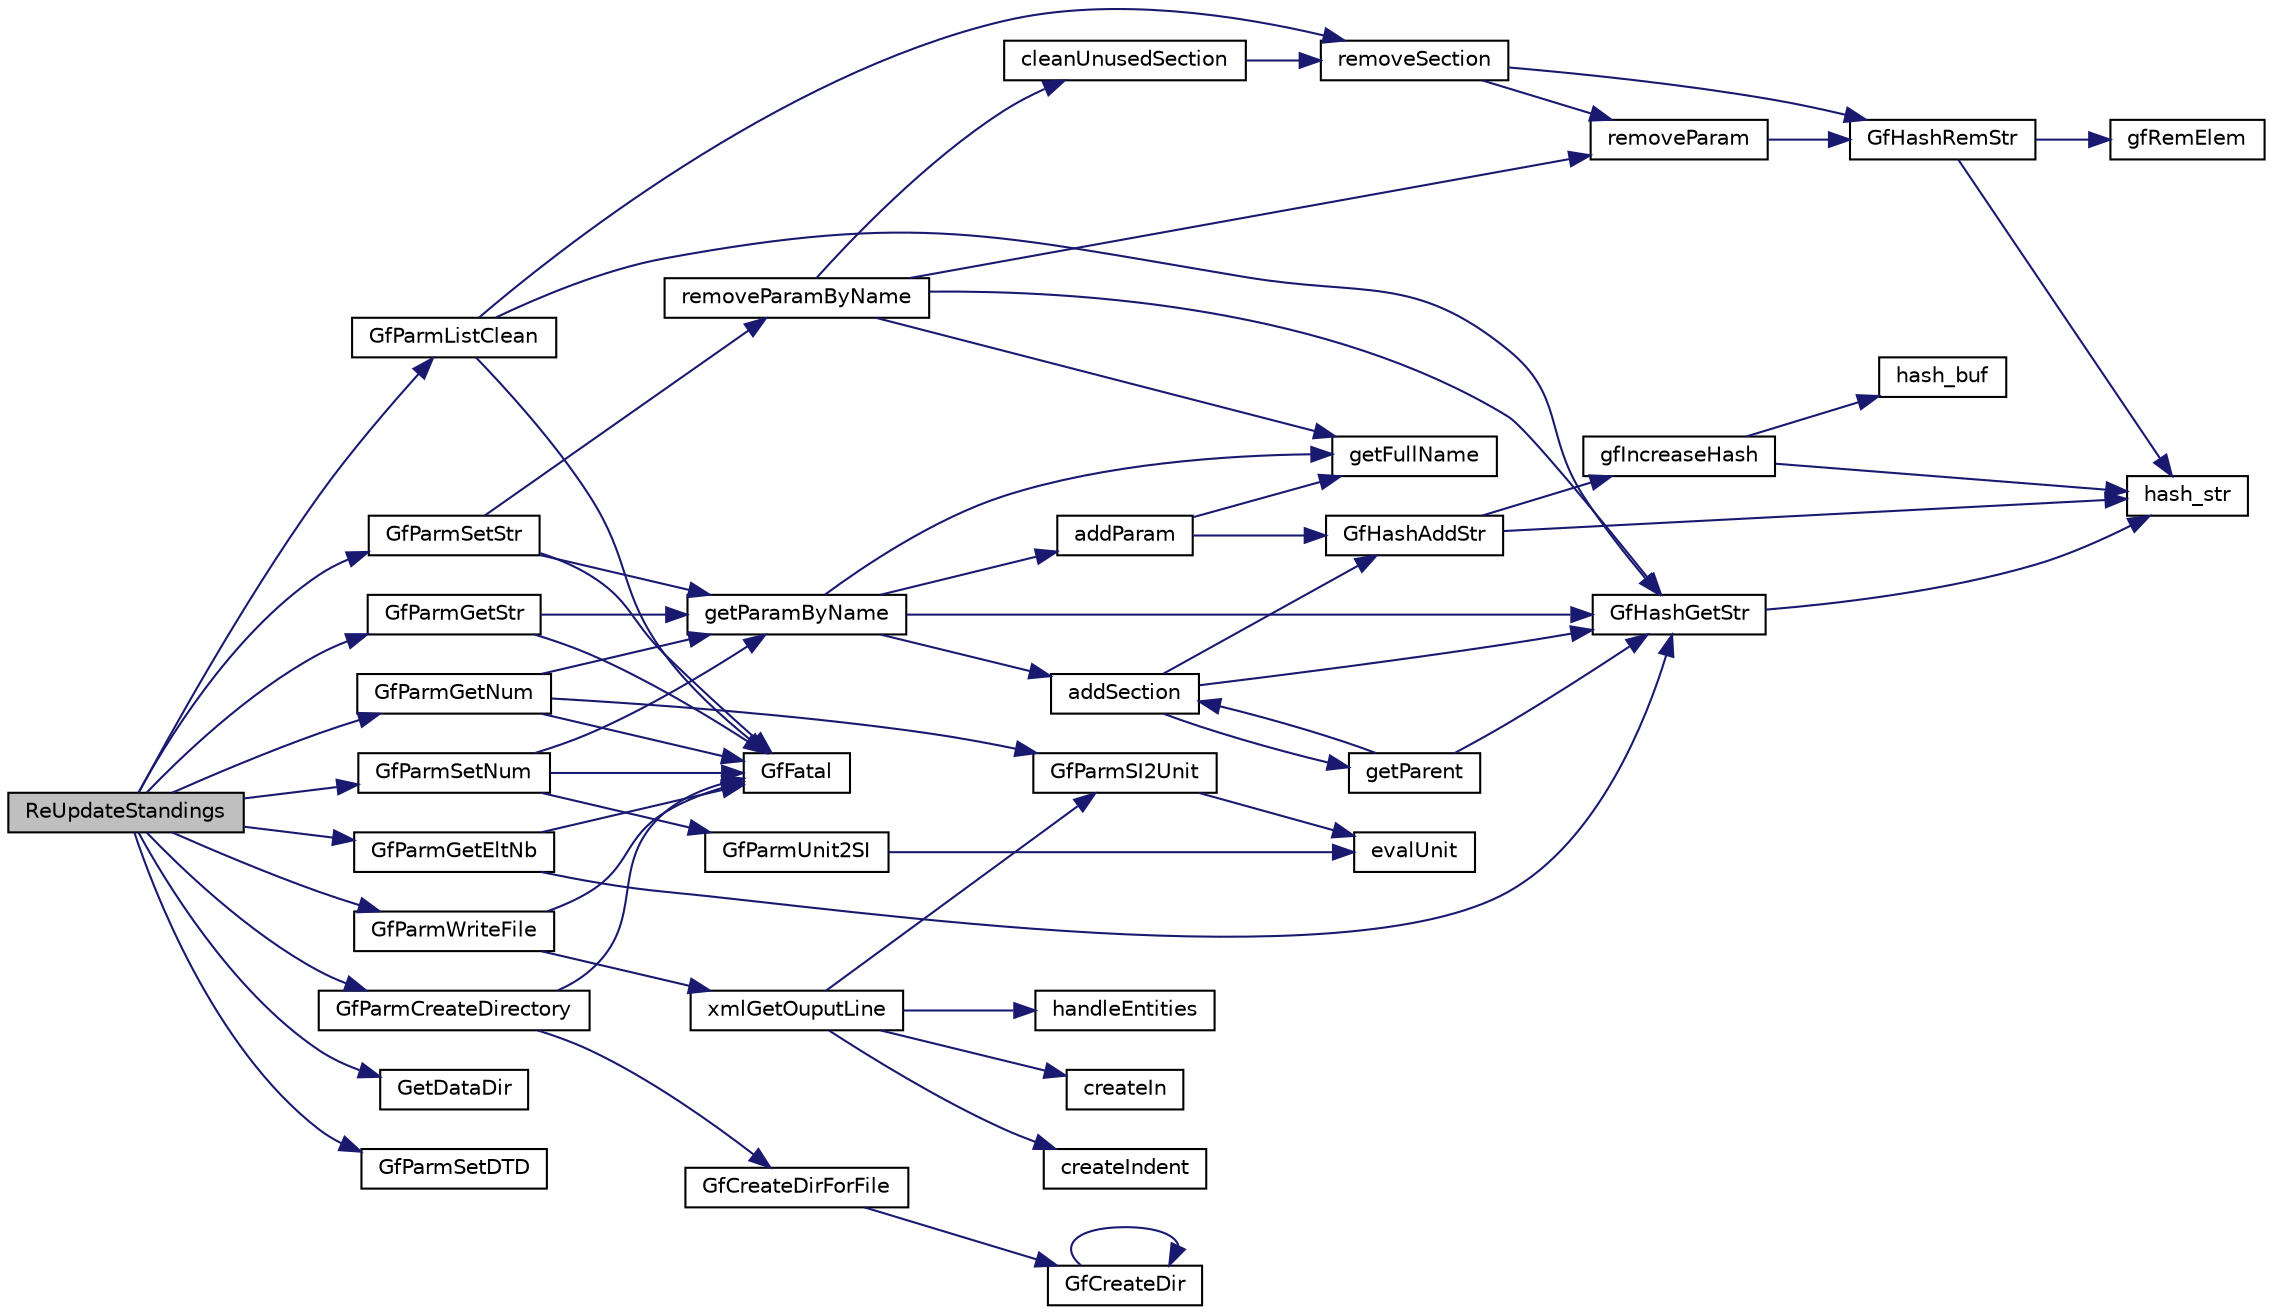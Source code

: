 digraph "ReUpdateStandings"
{
  edge [fontname="Helvetica",fontsize="10",labelfontname="Helvetica",labelfontsize="10"];
  node [fontname="Helvetica",fontsize="10",shape=record];
  rankdir="LR";
  Node1 [label="ReUpdateStandings",height=0.2,width=0.4,color="black", fillcolor="grey75", style="filled", fontcolor="black"];
  Node1 -> Node2 [color="midnightblue",fontsize="10",style="solid",fontname="Helvetica"];
  Node2 [label="GfParmGetEltNb",height=0.2,width=0.4,color="black", fillcolor="white", style="filled",URL="$group__paramslist.html#ga8e57c951dca972b605a7978baa11c41b",tooltip="Count the number of subsections in a section in the parameter set handle. "];
  Node2 -> Node3 [color="midnightblue",fontsize="10",style="solid",fontname="Helvetica"];
  Node3 [label="GfFatal",height=0.2,width=0.4,color="black", fillcolor="white", style="filled",URL="$tgf_8h.html#a927c58e55400ef72e0e54548b26f973d"];
  Node2 -> Node4 [color="midnightblue",fontsize="10",style="solid",fontname="Helvetica"];
  Node4 [label="GfHashGetStr",height=0.2,width=0.4,color="black", fillcolor="white", style="filled",URL="$group__hash.html#ga4e47f57400b95ab9b6fe918c123fdb26",tooltip="Get the user data associated with a string key. "];
  Node4 -> Node5 [color="midnightblue",fontsize="10",style="solid",fontname="Helvetica"];
  Node5 [label="hash_str",height=0.2,width=0.4,color="black", fillcolor="white", style="filled",URL="$hash_8cpp.html#a54816daefc845f0b3ade33c7243c6b71"];
  Node1 -> Node6 [color="midnightblue",fontsize="10",style="solid",fontname="Helvetica"];
  Node6 [label="GfParmGetStr",height=0.2,width=0.4,color="black", fillcolor="white", style="filled",URL="$group__paramsdata.html#gaa37bfd1fabd03d24fd50812c2330fa12",tooltip="Get a string parameter from the parameter set handle. "];
  Node6 -> Node3 [color="midnightblue",fontsize="10",style="solid",fontname="Helvetica"];
  Node6 -> Node7 [color="midnightblue",fontsize="10",style="solid",fontname="Helvetica"];
  Node7 [label="getParamByName",height=0.2,width=0.4,color="black", fillcolor="white", style="filled",URL="$group__paramshelper.html#gad76ca407ee6b618e69f80c80aa319d63",tooltip="Helper function to get (or create) a parameter by name. "];
  Node7 -> Node8 [color="midnightblue",fontsize="10",style="solid",fontname="Helvetica"];
  Node8 [label="getFullName",height=0.2,width=0.4,color="black", fillcolor="white", style="filled",URL="$group__paramshelper.html#gaf12253922391ef1139cd12f2a0ffa5ea",tooltip="Helper function to get the full name of a parameter (full name: \"sectionName/paramName\"). "];
  Node7 -> Node4 [color="midnightblue",fontsize="10",style="solid",fontname="Helvetica"];
  Node7 -> Node9 [color="midnightblue",fontsize="10",style="solid",fontname="Helvetica"];
  Node9 [label="addSection",height=0.2,width=0.4,color="black", fillcolor="white", style="filled",URL="$group__paramshelper.html#ga56946944d68598d938e65db86ce1221f",tooltip="Helper function to add a section to a parameter set. "];
  Node9 -> Node4 [color="midnightblue",fontsize="10",style="solid",fontname="Helvetica"];
  Node9 -> Node10 [color="midnightblue",fontsize="10",style="solid",fontname="Helvetica"];
  Node10 [label="getParent",height=0.2,width=0.4,color="black", fillcolor="white", style="filled",URL="$group__paramshelper.html#ga6d2007ad14ed22efb2237f09c9c2649a",tooltip="Helper function to get (or create if not found) parent section of section given in sectionName..."];
  Node10 -> Node4 [color="midnightblue",fontsize="10",style="solid",fontname="Helvetica"];
  Node10 -> Node9 [color="midnightblue",fontsize="10",style="solid",fontname="Helvetica"];
  Node9 -> Node11 [color="midnightblue",fontsize="10",style="solid",fontname="Helvetica"];
  Node11 [label="GfHashAddStr",height=0.2,width=0.4,color="black", fillcolor="white", style="filled",URL="$group__hash.html#gaa7a49ed4d630a0a86a829bd8f77f75f6",tooltip="Add an element with a string key to a hash table. "];
  Node11 -> Node12 [color="midnightblue",fontsize="10",style="solid",fontname="Helvetica"];
  Node12 [label="gfIncreaseHash",height=0.2,width=0.4,color="black", fillcolor="white", style="filled",URL="$hash_8cpp.html#a7089850595ee0480361e87214ffc7832",tooltip="Double the size of the hash table. "];
  Node12 -> Node5 [color="midnightblue",fontsize="10",style="solid",fontname="Helvetica"];
  Node12 -> Node13 [color="midnightblue",fontsize="10",style="solid",fontname="Helvetica"];
  Node13 [label="hash_buf",height=0.2,width=0.4,color="black", fillcolor="white", style="filled",URL="$hash_8cpp.html#aa16fb46e5085f561f005052d0e348c0e"];
  Node11 -> Node5 [color="midnightblue",fontsize="10",style="solid",fontname="Helvetica"];
  Node7 -> Node14 [color="midnightblue",fontsize="10",style="solid",fontname="Helvetica"];
  Node14 [label="addParam",height=0.2,width=0.4,color="black", fillcolor="white", style="filled",URL="$group__paramshelper.html#gaf202744654cbc648b47479f30ccc3a8c",tooltip="Helper function to add parameter, does not check for duplicated name. "];
  Node14 -> Node8 [color="midnightblue",fontsize="10",style="solid",fontname="Helvetica"];
  Node14 -> Node11 [color="midnightblue",fontsize="10",style="solid",fontname="Helvetica"];
  Node1 -> Node15 [color="midnightblue",fontsize="10",style="solid",fontname="Helvetica"];
  Node15 [label="GfParmGetNum",height=0.2,width=0.4,color="black", fillcolor="white", style="filled",URL="$group__paramsdata.html#ga57d6d6694c94482128c7b7bd6bf0a2e8",tooltip="Get a numerical parameter from the parameter set handle. "];
  Node15 -> Node3 [color="midnightblue",fontsize="10",style="solid",fontname="Helvetica"];
  Node15 -> Node7 [color="midnightblue",fontsize="10",style="solid",fontname="Helvetica"];
  Node15 -> Node16 [color="midnightblue",fontsize="10",style="solid",fontname="Helvetica"];
  Node16 [label="GfParmSI2Unit",height=0.2,width=0.4,color="black", fillcolor="white", style="filled",URL="$group__paramsdata.html#gab24de0cda7e3f9a5ea42be6dd7592a38",tooltip="Convert a value from SI to given unit. "];
  Node16 -> Node17 [color="midnightblue",fontsize="10",style="solid",fontname="Helvetica"];
  Node17 [label="evalUnit",height=0.2,width=0.4,color="black", fillcolor="white", style="filled",URL="$group__paramshelper.html#ga939d9b995855a1e99d2ed2591692c71d",tooltip="Support function to multiply or divide dest with unit conversion factor. "];
  Node1 -> Node18 [color="midnightblue",fontsize="10",style="solid",fontname="Helvetica"];
  Node18 [label="GfParmListClean",height=0.2,width=0.4,color="black", fillcolor="white", style="filled",URL="$group__paramslist.html#ga5c36ae6d1cd6a4f2be10e0a18adea7da",tooltip="Remove all the subsections in a section in the parameter set handle. "];
  Node18 -> Node3 [color="midnightblue",fontsize="10",style="solid",fontname="Helvetica"];
  Node18 -> Node4 [color="midnightblue",fontsize="10",style="solid",fontname="Helvetica"];
  Node18 -> Node19 [color="midnightblue",fontsize="10",style="solid",fontname="Helvetica"];
  Node19 [label="removeSection",height=0.2,width=0.4,color="black", fillcolor="white", style="filled",URL="$group__paramshelper.html#gac51895ad01bc596f2891d7f1dce31a3b",tooltip="Helper function to remove a section and its contents (subsections, elements). "];
  Node19 -> Node20 [color="midnightblue",fontsize="10",style="solid",fontname="Helvetica"];
  Node20 [label="GfHashRemStr",height=0.2,width=0.4,color="black", fillcolor="white", style="filled",URL="$group__hash.html#gac3be5c7744cd56beaed1632489e56d7d",tooltip="Remove an element with a string key from a hash table. "];
  Node20 -> Node5 [color="midnightblue",fontsize="10",style="solid",fontname="Helvetica"];
  Node20 -> Node21 [color="midnightblue",fontsize="10",style="solid",fontname="Helvetica"];
  Node21 [label="gfRemElem",height=0.2,width=0.4,color="black", fillcolor="white", style="filled",URL="$hash_8cpp.html#ad7fbb4bb2471283e27a8104d62d88720",tooltip="Remove a table element. "];
  Node19 -> Node22 [color="midnightblue",fontsize="10",style="solid",fontname="Helvetica"];
  Node22 [label="removeParam",height=0.2,width=0.4,color="black", fillcolor="white", style="filled",URL="$group__paramshelper.html#ga927ac59c03ac010619f07922f6a63885",tooltip="Helper function to remove given parameter. "];
  Node22 -> Node20 [color="midnightblue",fontsize="10",style="solid",fontname="Helvetica"];
  Node1 -> Node23 [color="midnightblue",fontsize="10",style="solid",fontname="Helvetica"];
  Node23 [label="GfParmSetStr",height=0.2,width=0.4,color="black", fillcolor="white", style="filled",URL="$group__paramsdata.html#ga51e004417915417cc725baf7b384e9f2",tooltip="Set a string parameter in the parameter set handle. "];
  Node23 -> Node3 [color="midnightblue",fontsize="10",style="solid",fontname="Helvetica"];
  Node23 -> Node24 [color="midnightblue",fontsize="10",style="solid",fontname="Helvetica"];
  Node24 [label="removeParamByName",height=0.2,width=0.4,color="black", fillcolor="white", style="filled",URL="$group__paramshelper.html#ga07cd5a316f56002cdd2e85fa66ed874d",tooltip="Helper function to remove a parameter with given name paramName. "];
  Node24 -> Node4 [color="midnightblue",fontsize="10",style="solid",fontname="Helvetica"];
  Node24 -> Node8 [color="midnightblue",fontsize="10",style="solid",fontname="Helvetica"];
  Node24 -> Node22 [color="midnightblue",fontsize="10",style="solid",fontname="Helvetica"];
  Node24 -> Node25 [color="midnightblue",fontsize="10",style="solid",fontname="Helvetica"];
  Node25 [label="cleanUnusedSection",height=0.2,width=0.4,color="black", fillcolor="white", style="filled",URL="$group__paramshelper.html#ga67fd375ef7918b4abb5e9fc348c5be20",tooltip="Helper function to clean up unused (empty) sections starting with given section. "];
  Node25 -> Node19 [color="midnightblue",fontsize="10",style="solid",fontname="Helvetica"];
  Node23 -> Node7 [color="midnightblue",fontsize="10",style="solid",fontname="Helvetica"];
  Node1 -> Node26 [color="midnightblue",fontsize="10",style="solid",fontname="Helvetica"];
  Node26 [label="GfParmSetNum",height=0.2,width=0.4,color="black", fillcolor="white", style="filled",URL="$group__paramsdata.html#gaeffbd4db596ae3239a35d7fbd3f442fa",tooltip="Set a numerical parameter in the parameter set handle. "];
  Node26 -> Node3 [color="midnightblue",fontsize="10",style="solid",fontname="Helvetica"];
  Node26 -> Node7 [color="midnightblue",fontsize="10",style="solid",fontname="Helvetica"];
  Node26 -> Node27 [color="midnightblue",fontsize="10",style="solid",fontname="Helvetica"];
  Node27 [label="GfParmUnit2SI",height=0.2,width=0.4,color="black", fillcolor="white", style="filled",URL="$group__paramsdata.html#ga86ff634469b4c8640498bc574735a398",tooltip="Convert a value given in unit to SI. "];
  Node27 -> Node17 [color="midnightblue",fontsize="10",style="solid",fontname="Helvetica"];
  Node1 -> Node28 [color="midnightblue",fontsize="10",style="solid",fontname="Helvetica"];
  Node28 [label="GetDataDir",height=0.2,width=0.4,color="black", fillcolor="white", style="filled",URL="$tgf_8cpp.html#a8da3bb990f9a7f989debae89ee819751"];
  Node1 -> Node29 [color="midnightblue",fontsize="10",style="solid",fontname="Helvetica"];
  Node29 [label="GfParmSetDTD",height=0.2,width=0.4,color="black", fillcolor="white", style="filled",URL="$group__paramsfile.html#gac39783ffcccbf2ee904e89e7dfc82ba9",tooltip="Set the dtd path and header. "];
  Node1 -> Node30 [color="midnightblue",fontsize="10",style="solid",fontname="Helvetica"];
  Node30 [label="GfParmCreateDirectory",height=0.2,width=0.4,color="black", fillcolor="white", style="filled",URL="$group__paramsfile.html#ga1e8c71b44b2e305a09768deb40515359",tooltip="Create directory for parameter set handle if it does not yet exist. "];
  Node30 -> Node3 [color="midnightblue",fontsize="10",style="solid",fontname="Helvetica"];
  Node30 -> Node31 [color="midnightblue",fontsize="10",style="solid",fontname="Helvetica"];
  Node31 [label="GfCreateDirForFile",height=0.2,width=0.4,color="black", fillcolor="white", style="filled",URL="$tgf_8cpp.html#a9fd45dff58c64fdf70b9697a2cdf1bd1",tooltip="Create directory for given file path recursively, so all missing parent directories are created as we..."];
  Node31 -> Node32 [color="midnightblue",fontsize="10",style="solid",fontname="Helvetica"];
  Node32 [label="GfCreateDir",height=0.2,width=0.4,color="black", fillcolor="white", style="filled",URL="$tgf_8cpp.html#a4ace7663701434fc0b5e11711c3a6478",tooltip="Create directory for given path recursively, so all missing parent directories are created as well..."];
  Node32 -> Node32 [color="midnightblue",fontsize="10",style="solid",fontname="Helvetica"];
  Node1 -> Node33 [color="midnightblue",fontsize="10",style="solid",fontname="Helvetica"];
  Node33 [label="GfParmWriteFile",height=0.2,width=0.4,color="black", fillcolor="white", style="filled",URL="$group__paramsfile.html#ga74959dceaa06d202a6695e13a364b19a",tooltip="Write parameter set into file. "];
  Node33 -> Node3 [color="midnightblue",fontsize="10",style="solid",fontname="Helvetica"];
  Node33 -> Node34 [color="midnightblue",fontsize="10",style="solid",fontname="Helvetica"];
  Node34 [label="xmlGetOuputLine",height=0.2,width=0.4,color="black", fillcolor="white", style="filled",URL="$group__paramshelper.html#ga3d522dd29c83c2d11f9ae4c92f79a1d0",tooltip="Helper function to output one line of XML generated from the given parameter set. ..."];
  Node34 -> Node35 [color="midnightblue",fontsize="10",style="solid",fontname="Helvetica"];
  Node35 [label="createIndent",height=0.2,width=0.4,color="black", fillcolor="white", style="filled",URL="$group__paramshelper.html#gad83a5dcef14d92f564927660cd36cc5b",tooltip="Helper function for indentation in the XML. "];
  Node34 -> Node36 [color="midnightblue",fontsize="10",style="solid",fontname="Helvetica"];
  Node36 [label="handleEntities",height=0.2,width=0.4,color="black", fillcolor="white", style="filled",URL="$group__paramshelper.html#ga5871f6333f827d46c3d5010580ea9792",tooltip="Helper function to convert the input line given in val into proper XML notation, the output goes into..."];
  Node34 -> Node37 [color="midnightblue",fontsize="10",style="solid",fontname="Helvetica"];
  Node37 [label="createIn",height=0.2,width=0.4,color="black", fillcolor="white", style="filled",URL="$group__paramshelper.html#gabb6dae7abf824edc62481895e1b98c89",tooltip="Helper function to support the serialization into the XML of the \"within\" attribute. "];
  Node34 -> Node16 [color="midnightblue",fontsize="10",style="solid",fontname="Helvetica"];
}
